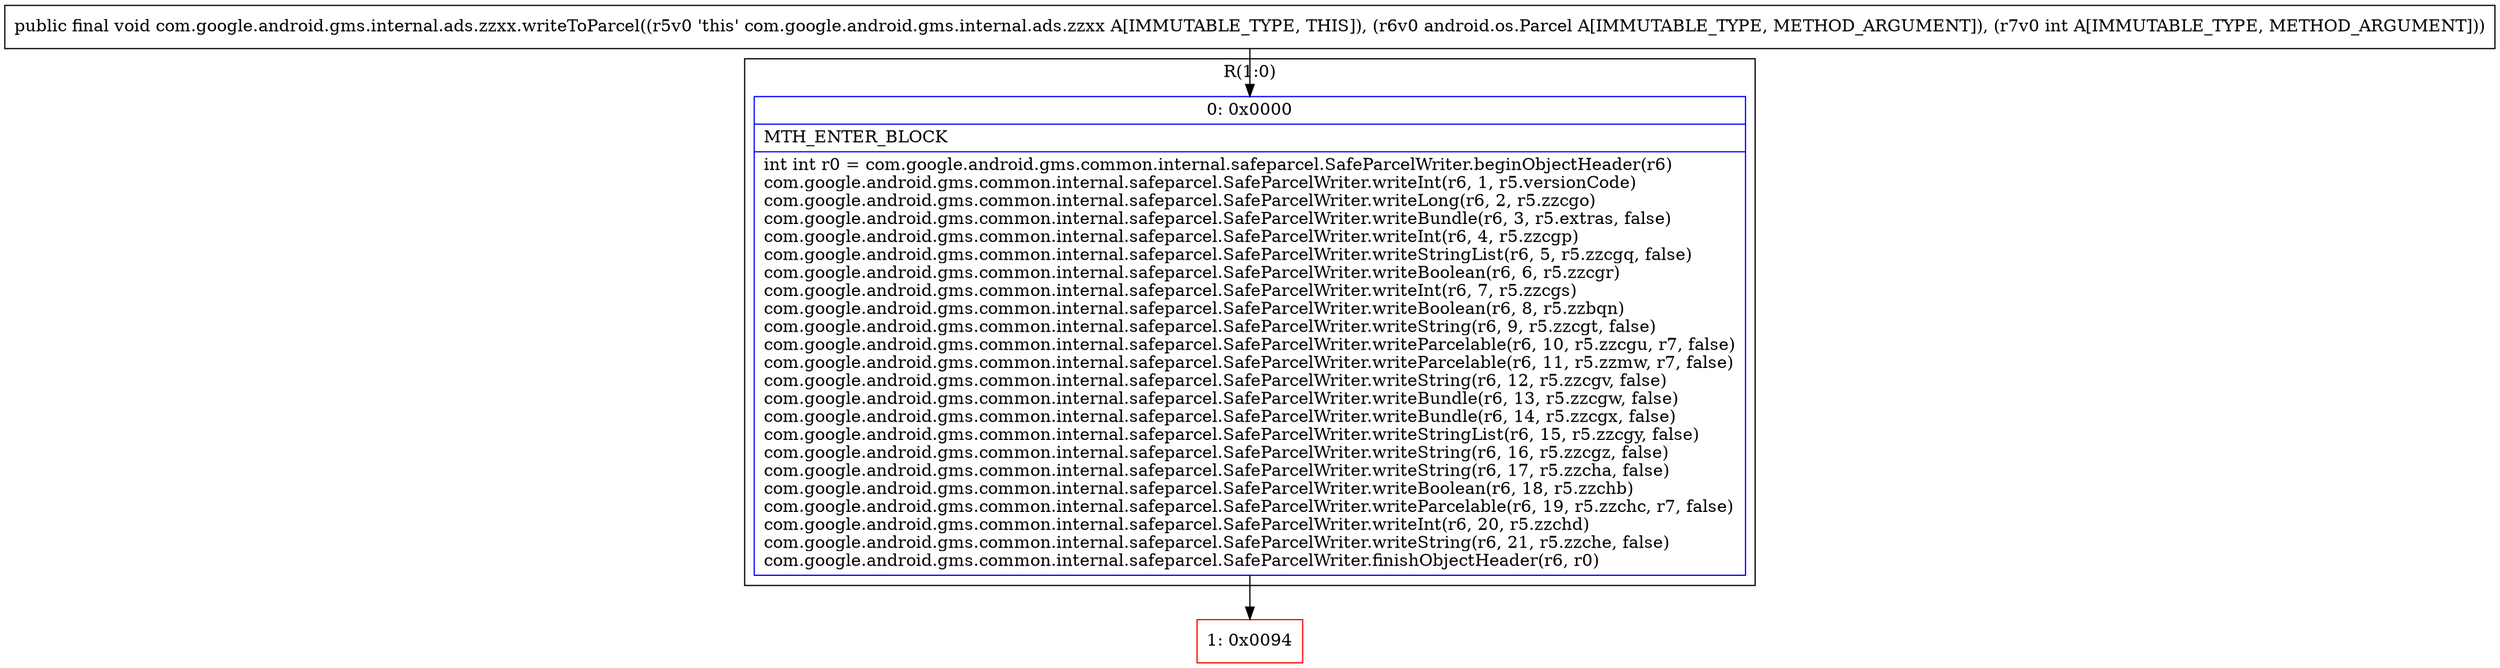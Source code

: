 digraph "CFG forcom.google.android.gms.internal.ads.zzxx.writeToParcel(Landroid\/os\/Parcel;I)V" {
subgraph cluster_Region_1810252406 {
label = "R(1:0)";
node [shape=record,color=blue];
Node_0 [shape=record,label="{0\:\ 0x0000|MTH_ENTER_BLOCK\l|int int r0 = com.google.android.gms.common.internal.safeparcel.SafeParcelWriter.beginObjectHeader(r6)\lcom.google.android.gms.common.internal.safeparcel.SafeParcelWriter.writeInt(r6, 1, r5.versionCode)\lcom.google.android.gms.common.internal.safeparcel.SafeParcelWriter.writeLong(r6, 2, r5.zzcgo)\lcom.google.android.gms.common.internal.safeparcel.SafeParcelWriter.writeBundle(r6, 3, r5.extras, false)\lcom.google.android.gms.common.internal.safeparcel.SafeParcelWriter.writeInt(r6, 4, r5.zzcgp)\lcom.google.android.gms.common.internal.safeparcel.SafeParcelWriter.writeStringList(r6, 5, r5.zzcgq, false)\lcom.google.android.gms.common.internal.safeparcel.SafeParcelWriter.writeBoolean(r6, 6, r5.zzcgr)\lcom.google.android.gms.common.internal.safeparcel.SafeParcelWriter.writeInt(r6, 7, r5.zzcgs)\lcom.google.android.gms.common.internal.safeparcel.SafeParcelWriter.writeBoolean(r6, 8, r5.zzbqn)\lcom.google.android.gms.common.internal.safeparcel.SafeParcelWriter.writeString(r6, 9, r5.zzcgt, false)\lcom.google.android.gms.common.internal.safeparcel.SafeParcelWriter.writeParcelable(r6, 10, r5.zzcgu, r7, false)\lcom.google.android.gms.common.internal.safeparcel.SafeParcelWriter.writeParcelable(r6, 11, r5.zzmw, r7, false)\lcom.google.android.gms.common.internal.safeparcel.SafeParcelWriter.writeString(r6, 12, r5.zzcgv, false)\lcom.google.android.gms.common.internal.safeparcel.SafeParcelWriter.writeBundle(r6, 13, r5.zzcgw, false)\lcom.google.android.gms.common.internal.safeparcel.SafeParcelWriter.writeBundle(r6, 14, r5.zzcgx, false)\lcom.google.android.gms.common.internal.safeparcel.SafeParcelWriter.writeStringList(r6, 15, r5.zzcgy, false)\lcom.google.android.gms.common.internal.safeparcel.SafeParcelWriter.writeString(r6, 16, r5.zzcgz, false)\lcom.google.android.gms.common.internal.safeparcel.SafeParcelWriter.writeString(r6, 17, r5.zzcha, false)\lcom.google.android.gms.common.internal.safeparcel.SafeParcelWriter.writeBoolean(r6, 18, r5.zzchb)\lcom.google.android.gms.common.internal.safeparcel.SafeParcelWriter.writeParcelable(r6, 19, r5.zzchc, r7, false)\lcom.google.android.gms.common.internal.safeparcel.SafeParcelWriter.writeInt(r6, 20, r5.zzchd)\lcom.google.android.gms.common.internal.safeparcel.SafeParcelWriter.writeString(r6, 21, r5.zzche, false)\lcom.google.android.gms.common.internal.safeparcel.SafeParcelWriter.finishObjectHeader(r6, r0)\l}"];
}
Node_1 [shape=record,color=red,label="{1\:\ 0x0094}"];
MethodNode[shape=record,label="{public final void com.google.android.gms.internal.ads.zzxx.writeToParcel((r5v0 'this' com.google.android.gms.internal.ads.zzxx A[IMMUTABLE_TYPE, THIS]), (r6v0 android.os.Parcel A[IMMUTABLE_TYPE, METHOD_ARGUMENT]), (r7v0 int A[IMMUTABLE_TYPE, METHOD_ARGUMENT])) }"];
MethodNode -> Node_0;
Node_0 -> Node_1;
}

